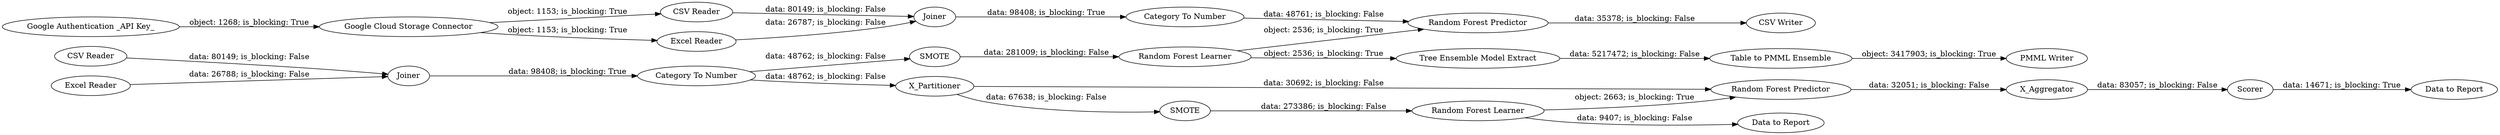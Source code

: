 digraph {
	"7524066311927665264_35" [label="Data to Report"]
	"7524066311927665264_6" [label="Random Forest Learner"]
	"7524066311927665264_7" [label="Random Forest Predictor"]
	"7524066311927665264_36" [label="Data to Report"]
	"7524066311927665264_9" [label="Google Cloud Storage Connector"]
	"7524066311927665264_13" [label="Category To Number"]
	"7524066311927665264_33" [label="Random Forest Predictor"]
	"7524066311927665264_10" [label="Google Authentication _API Key_"]
	"7524066311927665264_27" [label="Table to PMML Ensemble"]
	"7524066311927665264_24" [label="Random Forest Learner"]
	"7524066311927665264_16" [label=Scorer]
	"7524066311927665264_11" [label="CSV Reader"]
	"7524066311927665264_29" [label=Joiner]
	"7524066311927665264_30" [label="Category To Number"]
	"7524066311927665264_18" [label=SMOTE]
	"7524066311927665264_34" [label="CSV Writer"]
	"7524066311927665264_25" [label=SMOTE]
	"7524066311927665264_14" [label=X_Partitioner]
	"7524066311927665264_3" [label=Joiner]
	"7524066311927665264_31" [label="CSV Reader"]
	"7524066311927665264_32" [label="Excel Reader"]
	"7524066311927665264_15" [label=X_Aggregator]
	"7524066311927665264_26" [label="PMML Writer"]
	"7524066311927665264_28" [label="Tree Ensemble Model Extract"]
	"7524066311927665264_12" [label="Excel Reader"]
	"7524066311927665264_25" -> "7524066311927665264_24" [label="data: 281009; is_blocking: False"]
	"7524066311927665264_33" -> "7524066311927665264_34" [label="data: 35378; is_blocking: False"]
	"7524066311927665264_6" -> "7524066311927665264_7" [label="object: 2663; is_blocking: True"]
	"7524066311927665264_9" -> "7524066311927665264_12" [label="object: 1153; is_blocking: True"]
	"7524066311927665264_28" -> "7524066311927665264_27" [label="data: 5217472; is_blocking: False"]
	"7524066311927665264_10" -> "7524066311927665264_9" [label="object: 1268; is_blocking: True"]
	"7524066311927665264_30" -> "7524066311927665264_25" [label="data: 48762; is_blocking: False"]
	"7524066311927665264_31" -> "7524066311927665264_29" [label="data: 80149; is_blocking: False"]
	"7524066311927665264_7" -> "7524066311927665264_15" [label="data: 32051; is_blocking: False"]
	"7524066311927665264_32" -> "7524066311927665264_29" [label="data: 26788; is_blocking: False"]
	"7524066311927665264_27" -> "7524066311927665264_26" [label="object: 3417903; is_blocking: True"]
	"7524066311927665264_24" -> "7524066311927665264_28" [label="object: 2536; is_blocking: True"]
	"7524066311927665264_12" -> "7524066311927665264_3" [label="data: 26787; is_blocking: False"]
	"7524066311927665264_14" -> "7524066311927665264_7" [label="data: 30692; is_blocking: False"]
	"7524066311927665264_16" -> "7524066311927665264_35" [label="data: 14671; is_blocking: True"]
	"7524066311927665264_9" -> "7524066311927665264_11" [label="object: 1153; is_blocking: True"]
	"7524066311927665264_11" -> "7524066311927665264_3" [label="data: 80149; is_blocking: False"]
	"7524066311927665264_3" -> "7524066311927665264_13" [label="data: 98408; is_blocking: True"]
	"7524066311927665264_18" -> "7524066311927665264_6" [label="data: 273386; is_blocking: False"]
	"7524066311927665264_13" -> "7524066311927665264_33" [label="data: 48761; is_blocking: False"]
	"7524066311927665264_15" -> "7524066311927665264_16" [label="data: 83057; is_blocking: False"]
	"7524066311927665264_29" -> "7524066311927665264_30" [label="data: 98408; is_blocking: True"]
	"7524066311927665264_14" -> "7524066311927665264_18" [label="data: 67638; is_blocking: False"]
	"7524066311927665264_30" -> "7524066311927665264_14" [label="data: 48762; is_blocking: False"]
	"7524066311927665264_24" -> "7524066311927665264_33" [label="object: 2536; is_blocking: True"]
	"7524066311927665264_6" -> "7524066311927665264_36" [label="data: 9407; is_blocking: False"]
	rankdir=LR
}
